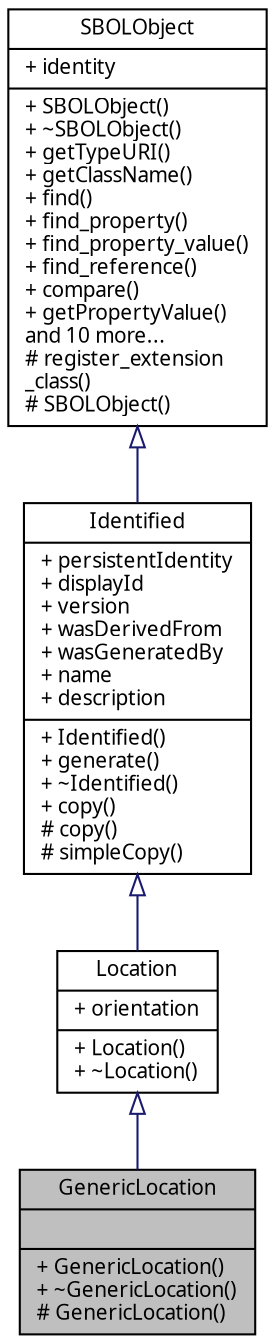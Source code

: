 digraph "GenericLocation"
{
  edge [fontname="FreeSans.ttf",fontsize="10",labelfontname="FreeSans.ttf",labelfontsize="10"];
  node [fontname="FreeSans.ttf",fontsize="10",shape=record];
  Node0 [label="{GenericLocation\n||+ GenericLocation()\l+ ~GenericLocation()\l# GenericLocation()\l}",height=0.2,width=0.4,color="black", fillcolor="grey75", style="filled", fontcolor="black"];
  Node1 -> Node0 [dir="back",color="midnightblue",fontsize="10",style="solid",arrowtail="onormal",fontname="FreeSans.ttf"];
  Node1 [label="{Location\n|+ orientation\l|+ Location()\l+ ~Location()\l}",height=0.2,width=0.4,color="black", fillcolor="white", style="filled",URL="$classsbol_1_1_location.html",tooltip="The Location class specifies the strand orientation of a Component and can be further extended by the..."];
  Node2 -> Node1 [dir="back",color="midnightblue",fontsize="10",style="solid",arrowtail="onormal",fontname="FreeSans.ttf"];
  Node2 [label="{Identified\n|+ persistentIdentity\l+ displayId\l+ version\l+ wasDerivedFrom\l+ wasGeneratedBy\l+ name\l+ description\l|+ Identified()\l+ generate()\l+ ~Identified()\l+ copy()\l# copy()\l# simpleCopy()\l}",height=0.2,width=0.4,color="black", fillcolor="white", style="filled",URL="$classsbol_1_1_identified.html",tooltip="All SBOL-defined classes are directly or indirectly derived from the Identified abstract class..."];
  Node3 -> Node2 [dir="back",color="midnightblue",fontsize="10",style="solid",arrowtail="onormal",fontname="FreeSans.ttf"];
  Node3 [label="{SBOLObject\n|+ identity\l|+ SBOLObject()\l+ ~SBOLObject()\l+ getTypeURI()\l+ getClassName()\l+ find()\l+ find_property()\l+ find_property_value()\l+ find_reference()\l+ compare()\l+ getPropertyValue()\land 10 more...\l# register_extension\l_class()\l# SBOLObject()\l}",height=0.2,width=0.4,color="black", fillcolor="white", style="filled",URL="$classsbol_1_1_s_b_o_l_object.html",tooltip="An SBOLObject converts a C++ class data structure into an RDF triple store and contains methods for s..."];
}
